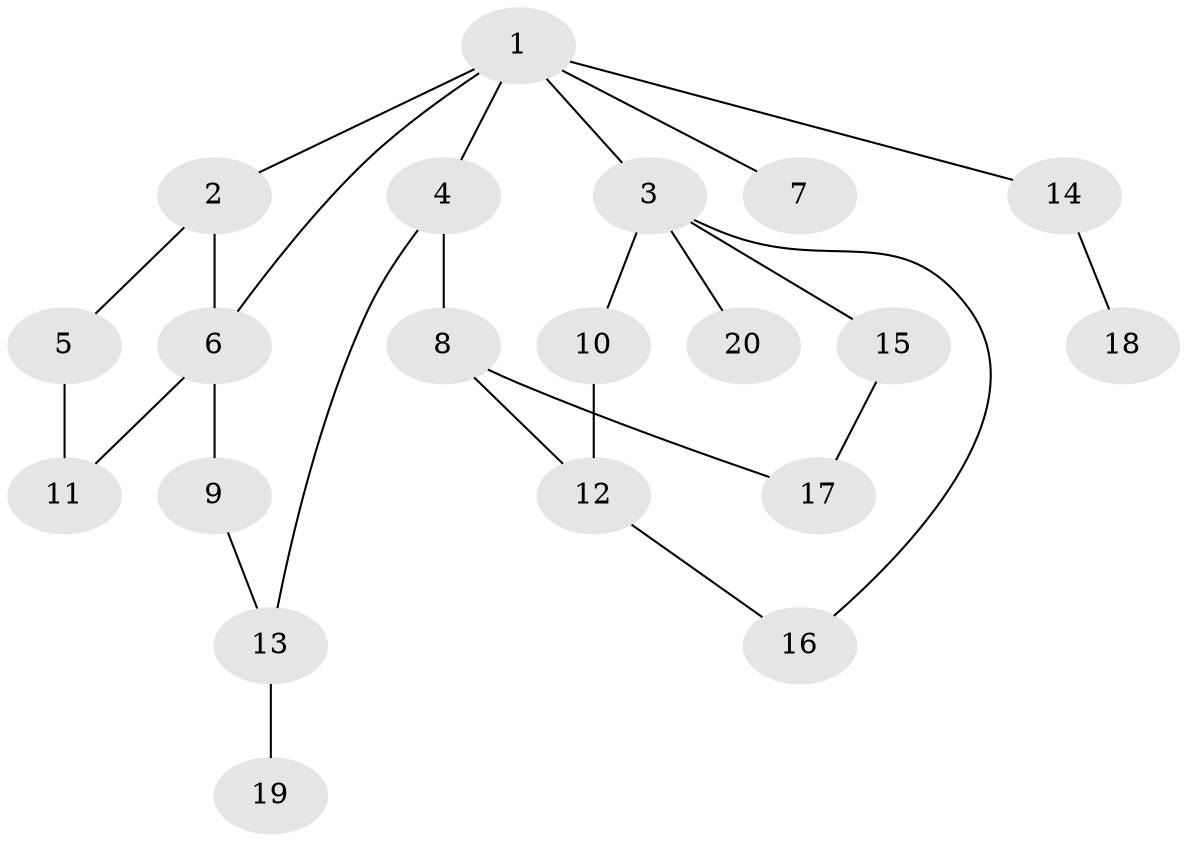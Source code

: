 // Generated by graph-tools (version 1.1) at 2025/46/02/15/25 05:46:28]
// undirected, 20 vertices, 25 edges
graph export_dot {
graph [start="1"]
  node [color=gray90,style=filled];
  1;
  2;
  3;
  4;
  5;
  6;
  7;
  8;
  9;
  10;
  11;
  12;
  13;
  14;
  15;
  16;
  17;
  18;
  19;
  20;
  1 -- 2;
  1 -- 3;
  1 -- 4;
  1 -- 6;
  1 -- 7;
  1 -- 14;
  2 -- 5;
  2 -- 6;
  3 -- 10;
  3 -- 15;
  3 -- 16;
  3 -- 20;
  4 -- 8;
  4 -- 13;
  5 -- 11;
  6 -- 9;
  6 -- 11;
  8 -- 12;
  8 -- 17;
  9 -- 13;
  10 -- 12;
  12 -- 16;
  13 -- 19;
  14 -- 18;
  15 -- 17;
}
